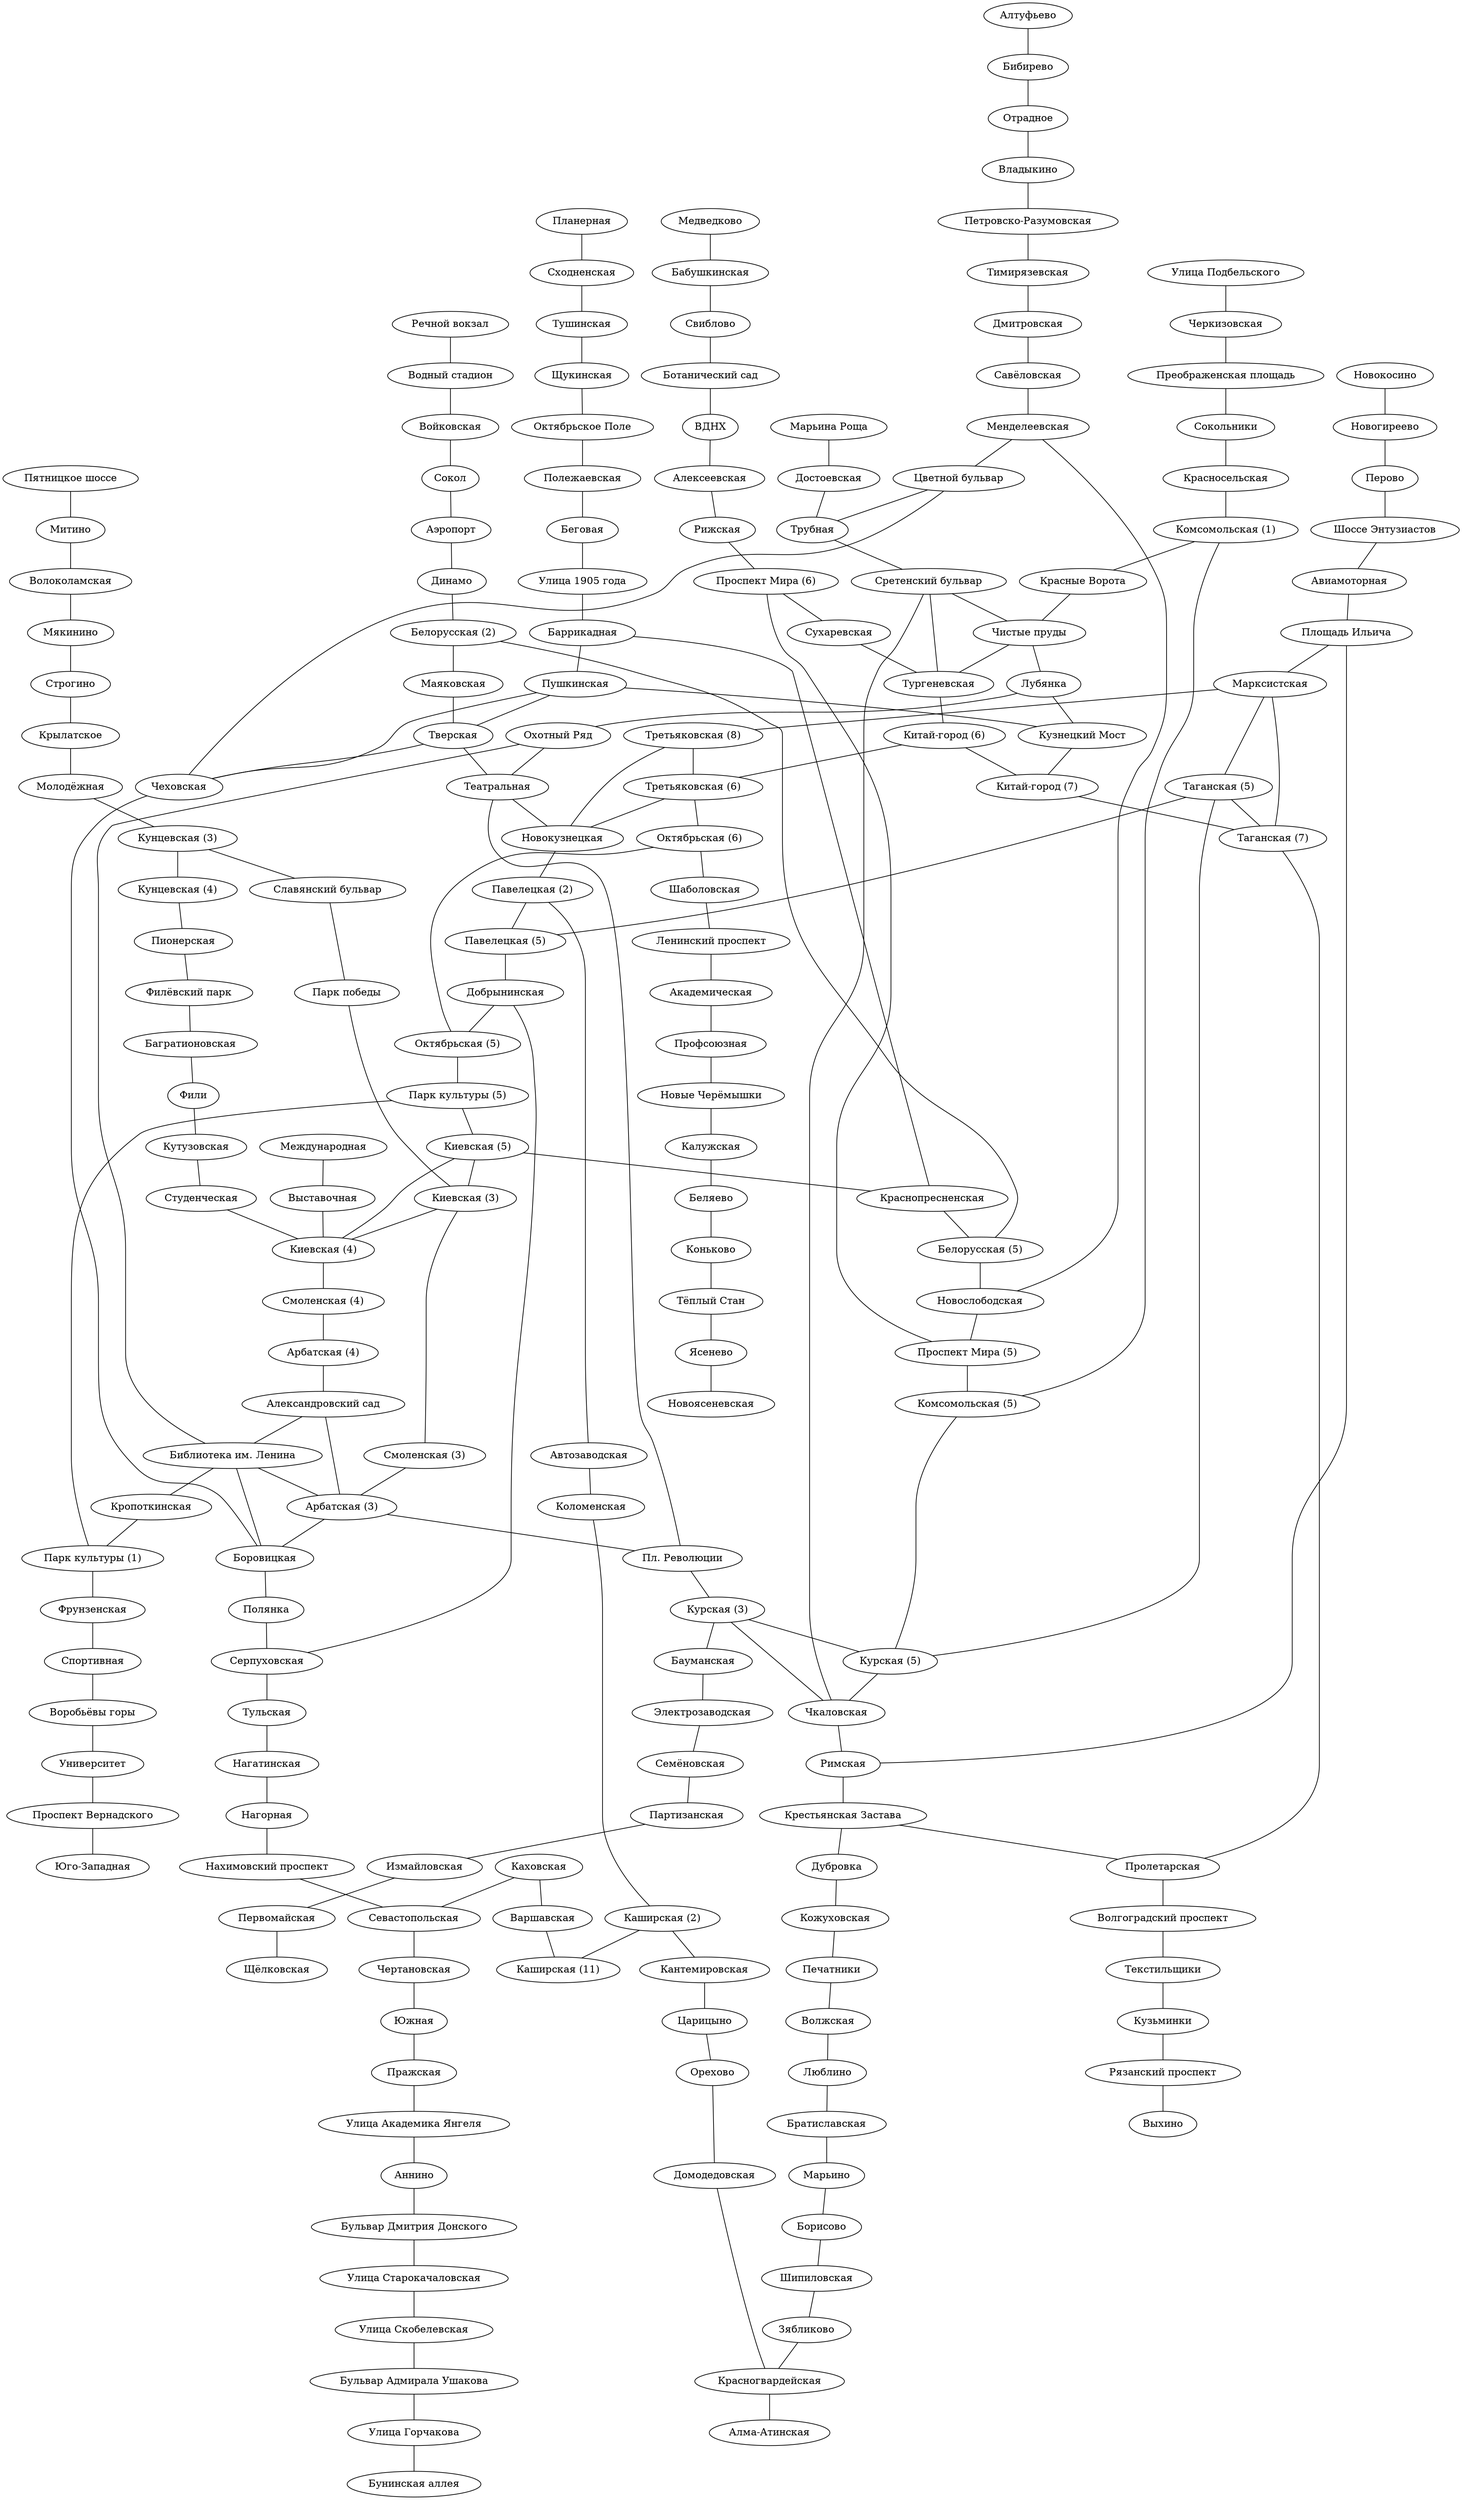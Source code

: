 /*
    Граф Московского метро в формате DOT (http://www.graphviz.org/content/dot-language)
    по состоянию на 01.09.2013, создан на базе Официальной схемы линий (с 26.05.2013),
    расположенной по адресу: http://metro.ru/map/2013/2/.
*/

graph MoscowSubway {

    /* Список станций, представленныйх в данном графе */

    "Авиамоторная";
    "Автозаводская";
    "Академическая";
    "Александровский сад";
    "Алексеевская";
    "Алма-Атинская";
    "Алтуфьево";
    "Аннино";
    "Арбатская (3)";
    "Арбатская (4)";
    "Аэропорт";
    "Бабушкинская";
    "Багратионовская";
    "Баррикадная";
    "Бауманская";
    "Беговая";
    "Белорусская (2)";
    "Белорусская (5)";
    "Беляево";
    "Бибирево";
    "Библиотека им. Ленина";
    "Борисово";
    "Боровицкая";
    "Ботанический сад";
    "Братиславская";
    "Бульвар Дмитрия Донского";
    "Бульвар Адмирала Ушакова";
    "Бунинская аллея";
    "ВДНХ";
    "Варшавская";
    "Владыкино";
    "Водный стадион";
    "Войковская";
    "Волгоградский проспект";
    "Волжская";
    "Волоколамская";
    "Воробьёвы горы";
    "Выставочная";
    "Выхино";
    "Динамо";
    "Дмитровская";
    "Добрынинская";
    "Домодедовская";
    "Достоевская";
    "Дубровка";
    "Зябликово";
    "Измайловская";
    "Калужская";
    "Кантемировская";
    "Каховская";
    "Каширская (11)";
    "Каширская (2)";
    "Киевская (3)";
    "Киевская (4)";
    "Киевская (5)";
    "Китай-город (6)";
    "Китай-город (7)";
    "Кожуховская";
    "Коломенская";
    "Комсомольская (1)";
    "Комсомольская (5)";
    "Коньково";
    "Красногвардейская";
    "Краснопресненская";
    "Красносельская";
    "Красные Ворота";
    "Крестьянская Застава";
    "Кропоткинская";
    "Крылатское";
    "Кузнецкий Мост";
    "Кузьминки";
    "Кунцевская (3)";
    "Кунцевская (4)";
    "Курская (3)";
    "Курская (5)";
    "Кутузовская";
    "Ленинский проспект";
    "Лубянка";
    "Люблино";
    "Марксистская";
    "Марьина Роща";
    "Марьино";
    "Маяковская";
    "Медведково";
    "Международная";
    "Менделеевская";
    "Митино";
    "Молодёжная";
    "Мякинино";
    "Нагатинская";
    "Нагорная";
    "Нахимовский проспект";
    "Новогиреево";
    "Новокосино";
    "Новокузнецкая";
    "Новослободская";
    "Новоясеневская";
    "Новые Черёмышки";
    "Октябрьская (5)";
    "Октябрьская (6)";
    "Октябрьское Поле";
    "Орехово";
    "Отрадное";
    "Охотный Ряд";
    "Павелецкая (2)";
    "Павелецкая (5)";
    "Парк культуры (1)";
    "Парк культуры (5)";
    "Парк победы";
    "Партизанская";
    "Первомайская";
    "Перово";
    "Петровско-Разумовская";
    "Печатники";
    "Пионерская";
    "Пл. Революции";
    "Планерная";
    "Площадь Ильича";
    "Полежаевская";
    "Полянка";
    "Пражская";
    "Преображенская площадь";
    "Пролетарская";
    "Проспект Вернадского";
    "Проспект Мира (5)";
    "Проспект Мира (6)";
    "Профсоюзная";
    "Пушкинская";
    "Пятницкое шоссе";
    "Речной вокзал";
    "Рижская";
    "Римская";
    "Рязанский проспект";
    "Савёловская";
    "Свиблово";
    "Севастопольская";
    "Семёновская";
    "Серпуховская";
    "Славянский бульвар";
    "Смоленская (3)";
    "Смоленская (4)";
    "Сокол";
    "Сокольники";
    "Спортивная";
    "Сретенский бульвар";
    "Строгино";
    "Студенческая";
    "Сухаревская";
    "Сходненская";
    "Таганская (5)";
    "Таганская (7)";
    "Тверская";
    "Театральная";
    "Текстильщики";
    "Тимирязевская";
    "Третьяковская (6)";
    "Третьяковская (8)";
    "Трубная";
    "Тульская";
    "Тургеневская";
    "Тушинская";
    "Тёплый Стан";
    "Улица 1905 года";
    "Улица Академика Янгеля";
    "Улица Горчакова";
    "Улица Подбельского";
    "Улица Скобелевская";
    "Улица Старокачаловская";
    "Университет";
    "Фили";
    "Филёвский парк";
    "Фрунзенская";
    "Царицыно";
    "Цветной бульвар";
    "Черкизовская";
    "Чертановская";
    "Чеховская";
    "Чистые пруды";
    "Чкаловская";
    "Шаболовская";
    "Шипиловская";
    "Шоссе Энтузиастов";
    "Щукинская";
    "Щёлковская";
    "Электрозаводская";
    "Юго-Западная";
    "Южная";
    "Ясенево";

    /* Описание линий */

    /* 1. Сокольническая линия */
    "Улица Подбельского" -- "Черкизовская" -- "Преображенская площадь" -- "Сокольники" -- "Красносельская" -- "Комсомольская (1)" -- "Красные Ворота" -- "Чистые пруды" -- "Лубянка" -- "Охотный Ряд" -- "Библиотека им. Ленина" -- "Кропоткинская" -- "Парк культуры (1)" -- "Фрунзенская" -- "Спортивная" -- "Воробьёвы горы" -- "Университет" -- "Проспект Вернадского" -- "Юго-Западная";

    /* 2. Замоскворецкая линия */
    "Речной вокзал" -- "Водный стадион" -- "Войковская" -- "Сокол" -- "Аэропорт" -- "Динамо" -- "Белорусская (2)" -- "Маяковская" -- "Тверская" -- "Театральная" -- "Новокузнецкая" -- "Павелецкая (2)" -- "Автозаводская" -- "Коломенская" -- "Каширская (2)" -- "Кантемировская" -- "Царицыно" -- "Орехово" -- "Домодедовская" -- "Красногвардейская" -- "Алма-Атинская";


    /* 3. Арбатско-Покровская линия */
    "Пятницкое шоссе" -- "Митино" -- "Волоколамская" -- "Мякинино" -- "Строгино" -- "Крылатское" -- "Молодёжная" -- "Кунцевская (3)" -- "Славянский бульвар" -- "Парк победы" -- "Киевская (3)" -- "Смоленская (3)" -- "Арбатская (3)" -- "Пл. Революции" -- "Курская (3)" -- "Бауманская" -- "Электрозаводская" -- "Семёновская" -- "Партизанская" -- "Измайловская" -- "Первомайская" -- "Щёлковская";

    /* 4. Филёвская линия */
    "Кунцевская (4)" -- "Пионерская" -- "Филёвский парк" -- "Багратионовская" -- "Фили" -- "Кутузовская" -- "Студенческая" -- "Киевская (4)" -- "Смоленская (4)" -- "Арбатская (4)" -- "Александровский сад";
    "Международная" -- "Выставочная" -- "Киевская (4)";

    /* 5. Кольцевая линия */
    "Белорусская (5)" -- "Новослободская" -- "Проспект Мира (5)" -- "Комсомольская (5)" -- "Курская (5)" -- "Таганская (5)" -- "Павелецкая (5)" -- "Добрынинская" -- "Октябрьская (5)" -- "Парк культуры (5)" -- "Киевская (5)" -- "Краснопресненская" -- "Белорусская (5)";

    /* 6. Калужско-Рижская */
    "Медведково" -- "Бабушкинская" -- "Свиблово" -- "Ботанический сад" -- "ВДНХ" -- "Алексеевская" -- "Рижская" -- "Проспект Мира (6)" -- "Сухаревская" -- "Тургеневская" -- "Китай-город (6)" -- "Третьяковская (6)" -- "Октябрьская (6)" -- "Шаболовская" -- "Ленинский проспект" -- "Академическая" -- "Профсоюзная" -- "Новые Черёмышки" -- "Калужская" -- "Беляево" -- "Коньково" -- "Тёплый Стан" -- "Ясенево" -- "Новоясеневская";

    /* 7. Таганско-Краснопресненская линия */
    "Планерная" -- "Сходненская" -- "Тушинская" -- "Щукинская" -- "Октябрьское Поле" -- "Полежаевская" -- "Беговая" -- "Улица 1905 года" -- "Баррикадная" -- "Пушкинская" -- "Кузнецкий Мост" -- "Китай-город (7)" -- "Таганская (7)" -- "Пролетарская" -- "Волгоградский проспект" -- "Текстильщики" -- "Кузьминки" -- "Рязанский проспект" -- "Выхино";

    /* 8. Калининская линия */
    "Новокосино" -- "Новогиреево" -- "Перово" -- "Шоссе Энтузиастов" -- "Авиамоторная" -- "Площадь Ильича" -- "Марксистская" -- "Третьяковская (8)";

    /* 9. Серпуховско-Тимирязевская линия */
    "Алтуфьево" -- "Бибирево" -- "Отрадное" -- "Владыкино" -- "Петровско-Разумовская" -- "Тимирязевская" -- "Дмитровская" -- "Савёловская" -- "Менделеевская" -- "Цветной бульвар" -- "Чеховская" -- "Боровицкая" -- "Полянка" -- "Серпуховская" -- "Тульская" -- "Нагатинская" -- "Нагорная" -- "Нахимовский проспект" -- "Севастопольская" -- "Чертановская" -- "Южная" -- "Пражская" -- "Улица Академика Янгеля" -- "Аннино" -- "Бульвар Дмитрия Донского";

    /* 10. Люблинская линия */
    "Марьина Роща" -- "Достоевская" -- "Трубная" -- "Сретенский бульвар" -- "Чкаловская" -- "Римская" -- "Крестьянская Застава" -- "Дубровка" -- "Кожуховская" -- "Печатники" -- "Волжская" -- "Люблино" -- "Братиславская" -- "Марьино" -- "Борисово" -- "Шипиловская" -- "Зябликово";

    /* 11. Каховская линия */
    "Каховская" -- "Варшавская" -- "Каширская (11)";

    /* 12. Бутовская линия */
    "Улица Старокачаловская" -- "Улица Скобелевская" -- "Бульвар Адмирала Ушакова" -- "Улица Горчакова" -- "Бунинская аллея";

    /* Описание переходов */
    "Кунцевская (3)" -- "Кунцевская (4)";
    "Киевская (4)" -- "Киевская (5)" -- "Киевская (3)" -- "Киевская (4)";
    "Баррикадная" -- "Краснопресненская";
    "Белорусская (2)" -- "Белорусская (5)"
    "Менделеевская" -- "Новослободская";
    "Проспект Мира (6)" -- "Проспект Мира (5)";
    "Комсомольская (1)" -- "Комсомольская (5)";
    "Курская (3)" -- "Курская (5)" -- "Чкаловская" -- "Курская (3)";
    "Марксистская" -- "Таганская (5)" -- "Таганская (7)" -- "Марксистская";
    "Павелецкая (2)" -- "Павелецкая (5)";
    "Добрынинская" -- "Серпуховская";
    "Октябрьская (6)" -- "Октябрьская (5)";
    "Парк культуры (1)" -- "Парк культуры (5)";
    "Бульвар Дмитрия Донского" -- "Улица Старокачаловская";
    "Каховская" -- "Севастопольская";
    "Каширская (2)" -- "Каширская (11)";
    "Зябликово" -- "Красногвардейская";
    "Крестьянская Застава" -- "Пролетарская";
    "Римская" -- "Площадь Ильича";
    "Лубянка" -- "Кузнецкий Мост";
    "Цветной бульвар" -- "Трубная";
    "Охотный Ряд" -- "Театральная" -- "Пл. Революции";
    "Китай-город (6)" -- "Китай-город (7)";
    "Тверская" -- "Чеховская" -- "Пушкинская" -- "Тверская";
    "Тургеневская" -- "Сретенский бульвар" -- "Чистые пруды" -- "Тургеневская";
    "Новокузнецкая" -- "Третьяковская (8)" -- "Третьяковская (6)" -- "Новокузнецкая";
    "Боровицкая" -- "Библиотека им. Ленина" -- "Арбатская (3)" -- "Боровицкая";
    "Арбатская (3)" -- "Александровский сад" -- "Библиотека им. Ленина";

}
